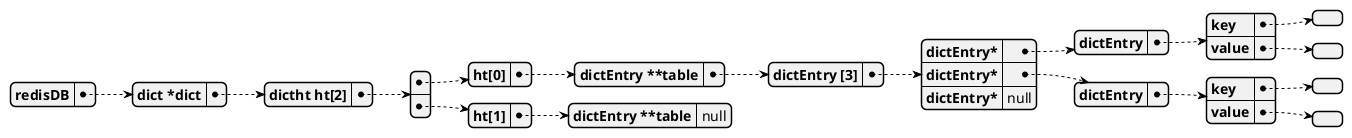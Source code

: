 @startyaml

redisDB:
    dict *dict:
        dictht ht[2]:
            - ht[0]:
                dictEntry **table:
                    dictEntry [3]:
                        dictEntry*:
                            dictEntry:
                                   key:
                                   value:
                        dictEntry*:
                            dictEntry:
                                key:
                                value:
                        dictEntry*: null
            - ht[1]:
                dictEntry **table: null
@endyaml
